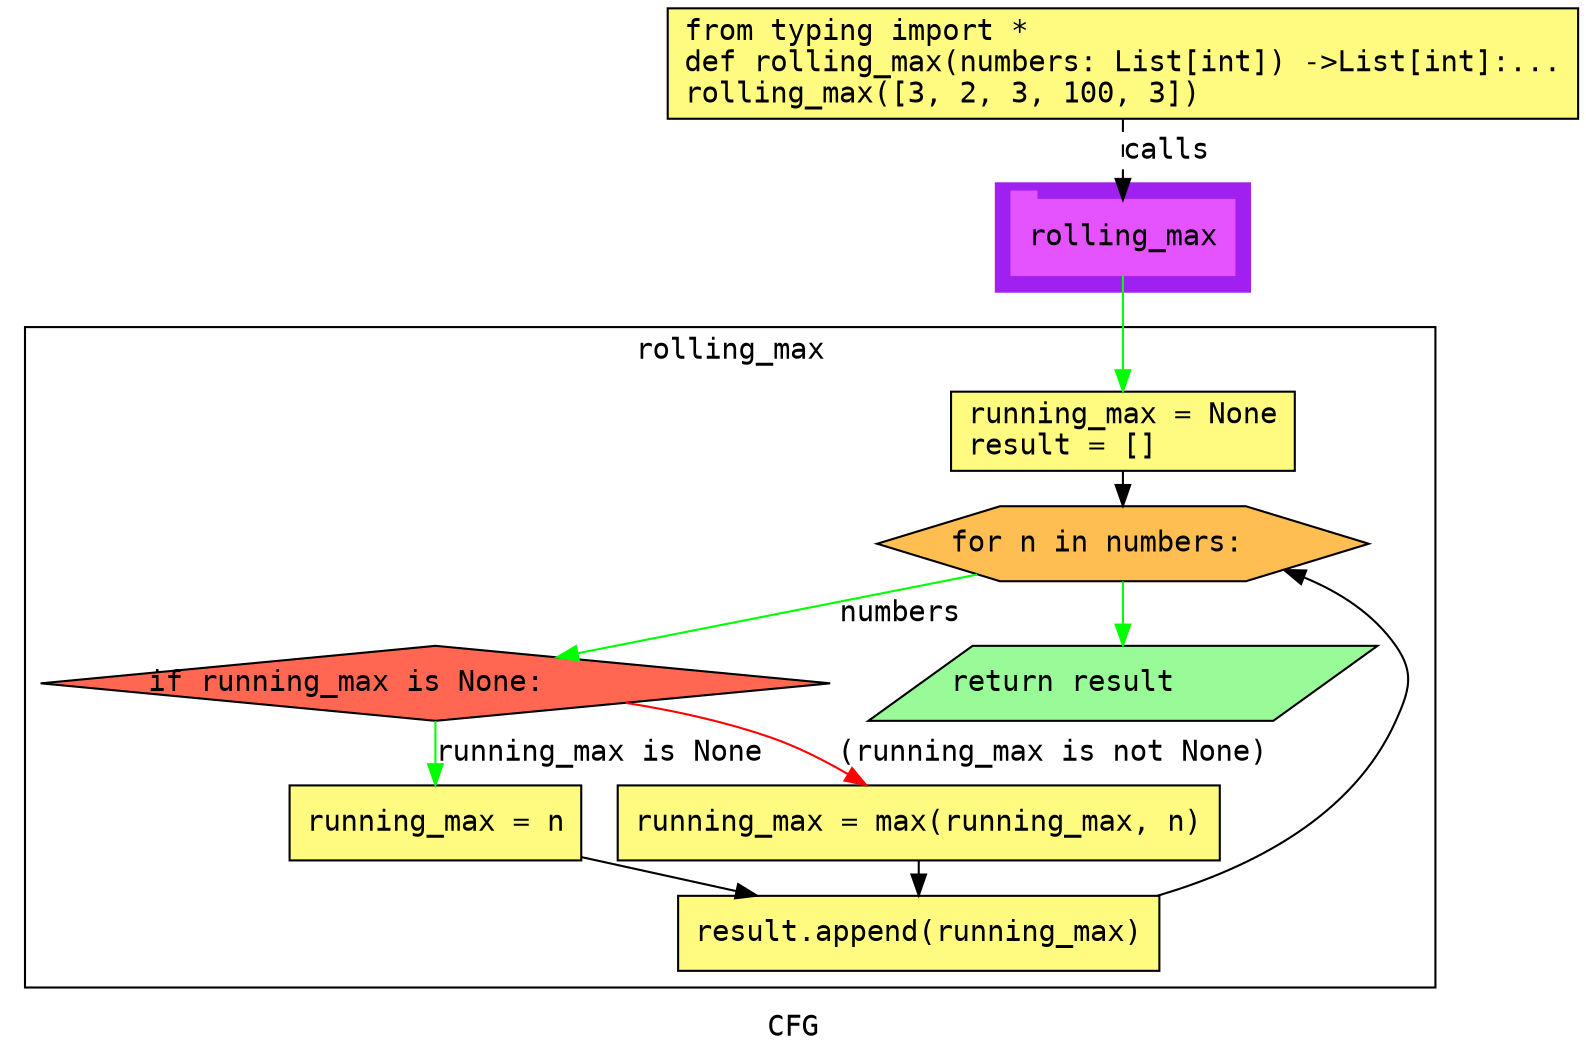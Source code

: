 digraph cluster708CFG {
	graph [bb="0,0,749.5,501",
		compound=True,
		fontname="DejaVu Sans Mono",
		label=CFG,
		lheight=0.21,
		lp="374.75,11.5",
		lwidth=0.35,
		pack=False,
		rankdir=TB,
		ranksep=0.02
	];
	node [fontname="DejaVu Sans Mono",
		label="\N"
	];
	edge [fontname="DejaVu Sans Mono"];
	subgraph cluster_1 {
		graph [bb="470,365,592,417",
			color=purple,
			compound=true,
			fontname="DejaVu Sans Mono",
			label="",
			rankdir=TB,
			ranksep=0.02,
			shape=tab,
			style=filled
		];
		node [fontname="DejaVu Sans Mono"];
		edge [fontname="DejaVu Sans Mono"];
		14	[color="#E552FF",
			height=0.5,
			label=rolling_max,
			linenum="[16]",
			pos="531,391",
			shape=tab,
			style=filled,
			width=1.4861];
	}
	subgraph cluster4rolling_max {
		graph [bb="8,31,677,348",
			compound=True,
			fontname="DejaVu Sans Mono",
			label=rolling_max,
			lheight=0.21,
			lp="342.5,336.5",
			lwidth=1.26,
			pack=False,
			rankdir=TB,
			ranksep=0.02
		];
		node [fontname="DejaVu Sans Mono"];
		edge [fontname="DejaVu Sans Mono"];
		subgraph cluster_8 {
			graph [color=purple,
				compound=true,
				fontname="DejaVu Sans Mono",
				label="",
				rankdir=TB,
				ranksep=0.02,
				shape=tab,
				style=filled
			];
			node [fontname="DejaVu Sans Mono"];
			edge [fontname="DejaVu Sans Mono"];
		}
		subgraph cluster_9 {
			graph [color=purple,
				compound=true,
				fontname="DejaVu Sans Mono",
				label="",
				rankdir=TB,
				ranksep=0.02,
				shape=tab,
				style=filled
			];
			node [fontname="DejaVu Sans Mono"];
			edge [fontname="DejaVu Sans Mono"];
		}
		3	[fillcolor="#FFFB81",
			height=0.52778,
			label="running_max = None\lresult = []\l",
			linenum="[3, 4]",
			pos="531,298",
			shape=rectangle,
			style="filled,solid",
			width=2.2917];
		4	[fillcolor="#FFBE52",
			height=0.5,
			label="for n in numbers:\l",
			linenum="[6]",
			pos="531,244",
			shape=hexagon,
			style="filled,solid",
			width=3.273];
		3 -> 4	[color=black,
			pos="e,531,262.22 531,278.81 531,276.71 531,274.53 531,272.33"];
		5	[fillcolor="#FF6752",
			height=0.5,
			label="if running_max is None:\l",
			linenum="[7]",
			pos="205,177",
			shape=diamond,
			style="filled,solid",
			width=5.2596];
		4 -> 5	[color=green,
			label=numbers,
			lp="426,210.5",
			pos="e,262.73,189.51 461.46,229.14 405.75,218.03 328.03,202.53 272.78,191.51"];
		6	[fillcolor="#98fb98",
			height=0.5,
			label="return result\l",
			linenum="[14]",
			pos="531,177",
			shape=parallelogram,
			style="filled,solid",
			width=3.2823];
		4 -> 6	[color=green,
			pos="e,531,195.19 531,225.92 531,219.7 531,212.5 531,205.6"];
		7	[fillcolor="#FFFB81",
			height=0.5,
			label="running_max = n\l",
			linenum="[8]",
			pos="205,110",
			shape=rectangle,
			style="filled,solid",
			width=1.9444];
		5 -> 7	[color=green,
			label="running_max is None",
			lp="283.5,143.5",
			pos="e,205,128.19 205,158.92 205,152.7 205,145.5 205,138.6"];
		9	[fillcolor="#FFFB81",
			height=0.5,
			label="running_max = max(running_max, n)\l",
			linenum="[10]",
			pos="437,110",
			shape=rectangle,
			style="filled,solid",
			width=4.0139];
		5 -> 9	[color=red,
			label="(running_max is not None)",
			lp="501.5,143.5",
			pos="e,411.76,128.17 296.23,167.64 319.39,163.95 343.95,158.64 366,151 378.66,146.61 391.67,140 403.03,133.41"];
		8	[fillcolor="#FFFB81",
			height=0.5,
			label="result.append(running_max)\l",
			linenum="[12]",
			pos="437,57",
			shape=rectangle,
			style="filled,solid",
			width=3.2083];
		7 -> 8	[color=black,
			pos="e,359.31,75.079 275.24,93.56 298.56,88.432 324.83,82.658 349.31,77.278"];
		8 -> 4	[color=black,
			pos="e,606.07,230.87 549.93,75.075 564.22,79.482 578.27,85.026 591,92 627.93,112.24 641.88,120.09 658,159 664.12,173.78 667.1,181.84 \
658,195 647.71,209.89 632.17,220.16 615.45,227.25"];
		9 -> 8	[color=black,
			pos="e,437,75.248 437,91.734 437,89.657 437,87.498 437,85.322"];
	}
	1	[fillcolor="#FFFB81",
		height=0.73611,
		label="from typing import *\ldef rolling_max(numbers: List[int]) ->List[int]:...\lrolling_max([3, 2, 3, 100, 3])\l",
		linenum="[1]",
		pos="531,474.5",
		shape=rectangle,
		style="filled,solid",
		width=6.0694];
	1 -> 14	[label=calls,
		lp="552,432.5",
		pos="e,531,409.13 531,447.71 531,438.66 531,428.47 531,419.3",
		style=dashed];
	14 -> 3	[color=green,
		pos="e,531,317.29 531,372.88 531,360.12 531,342.4 531,327.52"];
}
